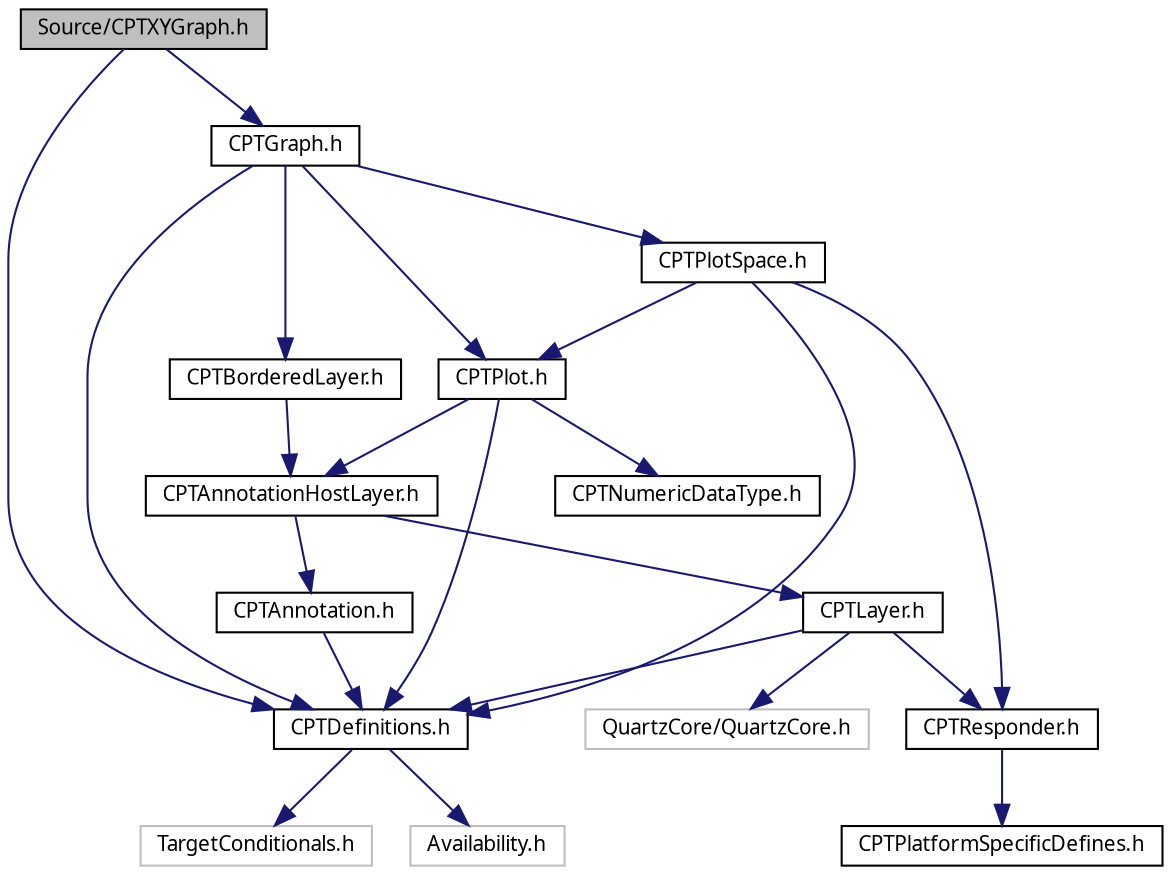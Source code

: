 digraph "Source/CPTXYGraph.h"
{
 // LATEX_PDF_SIZE
  bgcolor="transparent";
  edge [fontname="Lucinda Grande",fontsize="10",labelfontname="Lucinda Grande",labelfontsize="10"];
  node [fontname="Lucinda Grande",fontsize="10",shape=record];
  Node1 [label="Source/CPTXYGraph.h",height=0.2,width=0.4,color="black", fillcolor="grey75", style="filled", fontcolor="black",tooltip=" "];
  Node1 -> Node2 [color="midnightblue",fontsize="10",style="solid",fontname="Lucinda Grande"];
  Node2 [label="CPTDefinitions.h",height=0.2,width=0.4,color="black",URL="$_c_p_t_definitions_8h.html",tooltip=" "];
  Node2 -> Node3 [color="midnightblue",fontsize="10",style="solid",fontname="Lucinda Grande"];
  Node3 [label="TargetConditionals.h",height=0.2,width=0.4,color="grey75",tooltip=" "];
  Node2 -> Node4 [color="midnightblue",fontsize="10",style="solid",fontname="Lucinda Grande"];
  Node4 [label="Availability.h",height=0.2,width=0.4,color="grey75",tooltip=" "];
  Node1 -> Node5 [color="midnightblue",fontsize="10",style="solid",fontname="Lucinda Grande"];
  Node5 [label="CPTGraph.h",height=0.2,width=0.4,color="black",URL="$_c_p_t_graph_8h.html",tooltip=" "];
  Node5 -> Node6 [color="midnightblue",fontsize="10",style="solid",fontname="Lucinda Grande"];
  Node6 [label="CPTBorderedLayer.h",height=0.2,width=0.4,color="black",URL="$_c_p_t_bordered_layer_8h.html",tooltip=" "];
  Node6 -> Node7 [color="midnightblue",fontsize="10",style="solid",fontname="Lucinda Grande"];
  Node7 [label="CPTAnnotationHostLayer.h",height=0.2,width=0.4,color="black",URL="$_c_p_t_annotation_host_layer_8h.html",tooltip=" "];
  Node7 -> Node8 [color="midnightblue",fontsize="10",style="solid",fontname="Lucinda Grande"];
  Node8 [label="CPTLayer.h",height=0.2,width=0.4,color="black",URL="$_c_p_t_layer_8h.html",tooltip=" "];
  Node8 -> Node9 [color="midnightblue",fontsize="10",style="solid",fontname="Lucinda Grande"];
  Node9 [label="CPTResponder.h",height=0.2,width=0.4,color="black",URL="$_c_p_t_responder_8h.html",tooltip=" "];
  Node9 -> Node10 [color="midnightblue",fontsize="10",style="solid",fontname="Lucinda Grande"];
  Node10 [label="CPTPlatformSpecificDefines.h",height=0.2,width=0.4,color="black",URL="$_c_p_t_platform_specific_defines_8h.html",tooltip=" "];
  Node8 -> Node11 [color="midnightblue",fontsize="10",style="solid",fontname="Lucinda Grande"];
  Node11 [label="QuartzCore/QuartzCore.h",height=0.2,width=0.4,color="grey75",tooltip=" "];
  Node8 -> Node2 [color="midnightblue",fontsize="10",style="solid",fontname="Lucinda Grande"];
  Node7 -> Node12 [color="midnightblue",fontsize="10",style="solid",fontname="Lucinda Grande"];
  Node12 [label="CPTAnnotation.h",height=0.2,width=0.4,color="black",URL="$_c_p_t_annotation_8h.html",tooltip=" "];
  Node12 -> Node2 [color="midnightblue",fontsize="10",style="solid",fontname="Lucinda Grande"];
  Node5 -> Node2 [color="midnightblue",fontsize="10",style="solid",fontname="Lucinda Grande"];
  Node5 -> Node13 [color="midnightblue",fontsize="10",style="solid",fontname="Lucinda Grande"];
  Node13 [label="CPTPlot.h",height=0.2,width=0.4,color="black",URL="$_c_p_t_plot_8h.html",tooltip=" "];
  Node13 -> Node2 [color="midnightblue",fontsize="10",style="solid",fontname="Lucinda Grande"];
  Node13 -> Node14 [color="midnightblue",fontsize="10",style="solid",fontname="Lucinda Grande"];
  Node14 [label="CPTNumericDataType.h",height=0.2,width=0.4,color="black",URL="$_c_p_t_numeric_data_type_8h.html",tooltip=" "];
  Node13 -> Node7 [color="midnightblue",fontsize="10",style="solid",fontname="Lucinda Grande"];
  Node5 -> Node15 [color="midnightblue",fontsize="10",style="solid",fontname="Lucinda Grande"];
  Node15 [label="CPTPlotSpace.h",height=0.2,width=0.4,color="black",URL="$_c_p_t_plot_space_8h.html",tooltip=" "];
  Node15 -> Node13 [color="midnightblue",fontsize="10",style="solid",fontname="Lucinda Grande"];
  Node15 -> Node9 [color="midnightblue",fontsize="10",style="solid",fontname="Lucinda Grande"];
  Node15 -> Node2 [color="midnightblue",fontsize="10",style="solid",fontname="Lucinda Grande"];
}
